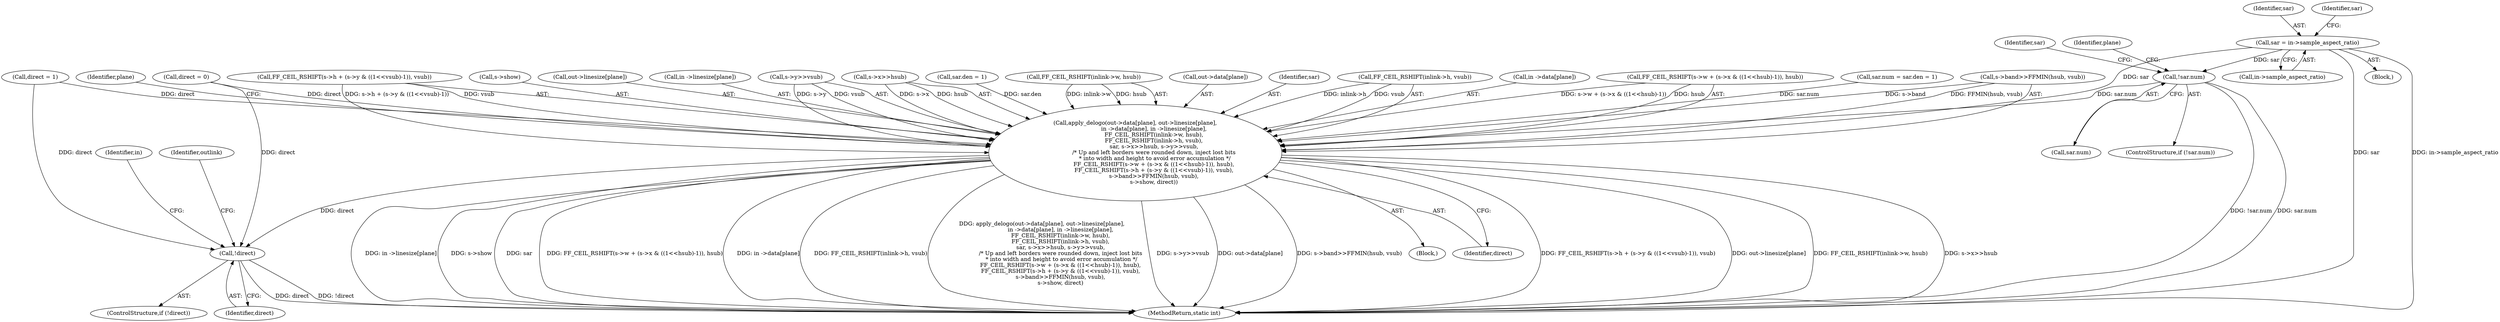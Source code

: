 digraph "0_FFmpeg_e43a0a232dbf6d3c161823c2e07c52e76227a1bc_0@pointer" {
"1000185" [label="(Call,sar = in->sample_aspect_ratio)"];
"1000191" [label="(Call,!sar.num)"];
"1000246" [label="(Call,apply_delogo(out->data[plane], out->linesize[plane],\n                     in ->data[plane], in ->linesize[plane],\n                     FF_CEIL_RSHIFT(inlink->w, hsub),\n                     FF_CEIL_RSHIFT(inlink->h, vsub),\n                     sar, s->x>>hsub, s->y>>vsub,\n                     /* Up and left borders were rounded down, inject lost bits\n                      * into width and height to avoid error accumulation */\n                     FF_CEIL_RSHIFT(s->w + (s->x & ((1<<hsub)-1)), hsub),\n                     FF_CEIL_RSHIFT(s->h + (s->y & ((1<<vsub)-1)), vsub),\n                     s->band>>FFMIN(hsub, vsub),\n                     s->show, direct))"];
"1000330" [label="(Call,!direct)"];
"1000191" [label="(Call,!sar.num)"];
"1000197" [label="(Identifier,sar)"];
"1000219" [label="(Block,)"];
"1000328" [label="(Identifier,direct)"];
"1000288" [label="(Call,FF_CEIL_RSHIFT(s->w + (s->x & ((1<<hsub)-1)), hsub))"];
"1000195" [label="(Call,sar.num = sar.den = 1)"];
"1000329" [label="(ControlStructure,if (!direct))"];
"1000318" [label="(Call,s->band>>FFMIN(hsub, vsub))"];
"1000218" [label="(Identifier,plane)"];
"1000192" [label="(Call,sar.num)"];
"1000206" [label="(Identifier,plane)"];
"1000187" [label="(Call,in->sample_aspect_ratio)"];
"1000303" [label="(Call,FF_CEIL_RSHIFT(s->h + (s->y & ((1<<vsub)-1)), vsub))"];
"1000325" [label="(Call,s->show)"];
"1000252" [label="(Call,out->linesize[plane])"];
"1000262" [label="(Call,in ->linesize[plane])"];
"1000154" [label="(Call,direct = 1)"];
"1000283" [label="(Call,s->y>>vsub)"];
"1000186" [label="(Identifier,sar)"];
"1000193" [label="(Identifier,sar)"];
"1000330" [label="(Call,!direct)"];
"1000331" [label="(Identifier,direct)"];
"1000278" [label="(Call,s->x>>hsub)"];
"1000190" [label="(ControlStructure,if (!sar.num))"];
"1000199" [label="(Call,sar.den = 1)"];
"1000267" [label="(Call,FF_CEIL_RSHIFT(inlink->w, hsub))"];
"1000339" [label="(MethodReturn,static int)"];
"1000246" [label="(Call,apply_delogo(out->data[plane], out->linesize[plane],\n                     in ->data[plane], in ->linesize[plane],\n                     FF_CEIL_RSHIFT(inlink->w, hsub),\n                     FF_CEIL_RSHIFT(inlink->h, vsub),\n                     sar, s->x>>hsub, s->y>>vsub,\n                     /* Up and left borders were rounded down, inject lost bits\n                      * into width and height to avoid error accumulation */\n                     FF_CEIL_RSHIFT(s->w + (s->x & ((1<<hsub)-1)), hsub),\n                     FF_CEIL_RSHIFT(s->h + (s->y & ((1<<vsub)-1)), vsub),\n                     s->band>>FFMIN(hsub, vsub),\n                     s->show, direct))"];
"1000334" [label="(Identifier,in)"];
"1000185" [label="(Call,sar = in->sample_aspect_ratio)"];
"1000105" [label="(Block,)"];
"1000247" [label="(Call,out->data[plane])"];
"1000337" [label="(Identifier,outlink)"];
"1000277" [label="(Identifier,sar)"];
"1000272" [label="(Call,FF_CEIL_RSHIFT(inlink->h, vsub))"];
"1000257" [label="(Call,in ->data[plane])"];
"1000145" [label="(Call,direct = 0)"];
"1000185" -> "1000105"  [label="AST: "];
"1000185" -> "1000187"  [label="CFG: "];
"1000186" -> "1000185"  [label="AST: "];
"1000187" -> "1000185"  [label="AST: "];
"1000193" -> "1000185"  [label="CFG: "];
"1000185" -> "1000339"  [label="DDG: sar"];
"1000185" -> "1000339"  [label="DDG: in->sample_aspect_ratio"];
"1000185" -> "1000191"  [label="DDG: sar"];
"1000185" -> "1000246"  [label="DDG: sar"];
"1000191" -> "1000190"  [label="AST: "];
"1000191" -> "1000192"  [label="CFG: "];
"1000192" -> "1000191"  [label="AST: "];
"1000197" -> "1000191"  [label="CFG: "];
"1000206" -> "1000191"  [label="CFG: "];
"1000191" -> "1000339"  [label="DDG: !sar.num"];
"1000191" -> "1000339"  [label="DDG: sar.num"];
"1000191" -> "1000246"  [label="DDG: sar.num"];
"1000246" -> "1000219"  [label="AST: "];
"1000246" -> "1000328"  [label="CFG: "];
"1000247" -> "1000246"  [label="AST: "];
"1000252" -> "1000246"  [label="AST: "];
"1000257" -> "1000246"  [label="AST: "];
"1000262" -> "1000246"  [label="AST: "];
"1000267" -> "1000246"  [label="AST: "];
"1000272" -> "1000246"  [label="AST: "];
"1000277" -> "1000246"  [label="AST: "];
"1000278" -> "1000246"  [label="AST: "];
"1000283" -> "1000246"  [label="AST: "];
"1000288" -> "1000246"  [label="AST: "];
"1000303" -> "1000246"  [label="AST: "];
"1000318" -> "1000246"  [label="AST: "];
"1000325" -> "1000246"  [label="AST: "];
"1000328" -> "1000246"  [label="AST: "];
"1000218" -> "1000246"  [label="CFG: "];
"1000246" -> "1000339"  [label="DDG: s->band>>FFMIN(hsub, vsub)"];
"1000246" -> "1000339"  [label="DDG: FF_CEIL_RSHIFT(s->h + (s->y & ((1<<vsub)-1)), vsub)"];
"1000246" -> "1000339"  [label="DDG: out->linesize[plane]"];
"1000246" -> "1000339"  [label="DDG: FF_CEIL_RSHIFT(inlink->w, hsub)"];
"1000246" -> "1000339"  [label="DDG: s->x>>hsub"];
"1000246" -> "1000339"  [label="DDG: in ->linesize[plane]"];
"1000246" -> "1000339"  [label="DDG: s->show"];
"1000246" -> "1000339"  [label="DDG: sar"];
"1000246" -> "1000339"  [label="DDG: FF_CEIL_RSHIFT(s->w + (s->x & ((1<<hsub)-1)), hsub)"];
"1000246" -> "1000339"  [label="DDG: in ->data[plane]"];
"1000246" -> "1000339"  [label="DDG: FF_CEIL_RSHIFT(inlink->h, vsub)"];
"1000246" -> "1000339"  [label="DDG: apply_delogo(out->data[plane], out->linesize[plane],\n                     in ->data[plane], in ->linesize[plane],\n                     FF_CEIL_RSHIFT(inlink->w, hsub),\n                     FF_CEIL_RSHIFT(inlink->h, vsub),\n                     sar, s->x>>hsub, s->y>>vsub,\n                     /* Up and left borders were rounded down, inject lost bits\n                      * into width and height to avoid error accumulation */\n                     FF_CEIL_RSHIFT(s->w + (s->x & ((1<<hsub)-1)), hsub),\n                     FF_CEIL_RSHIFT(s->h + (s->y & ((1<<vsub)-1)), vsub),\n                     s->band>>FFMIN(hsub, vsub),\n                     s->show, direct)"];
"1000246" -> "1000339"  [label="DDG: s->y>>vsub"];
"1000246" -> "1000339"  [label="DDG: out->data[plane]"];
"1000267" -> "1000246"  [label="DDG: inlink->w"];
"1000267" -> "1000246"  [label="DDG: hsub"];
"1000272" -> "1000246"  [label="DDG: inlink->h"];
"1000272" -> "1000246"  [label="DDG: vsub"];
"1000199" -> "1000246"  [label="DDG: sar.den"];
"1000195" -> "1000246"  [label="DDG: sar.num"];
"1000278" -> "1000246"  [label="DDG: s->x"];
"1000278" -> "1000246"  [label="DDG: hsub"];
"1000283" -> "1000246"  [label="DDG: s->y"];
"1000283" -> "1000246"  [label="DDG: vsub"];
"1000288" -> "1000246"  [label="DDG: s->w + (s->x & ((1<<hsub)-1))"];
"1000288" -> "1000246"  [label="DDG: hsub"];
"1000303" -> "1000246"  [label="DDG: s->h + (s->y & ((1<<vsub)-1))"];
"1000303" -> "1000246"  [label="DDG: vsub"];
"1000318" -> "1000246"  [label="DDG: s->band"];
"1000318" -> "1000246"  [label="DDG: FFMIN(hsub, vsub)"];
"1000154" -> "1000246"  [label="DDG: direct"];
"1000145" -> "1000246"  [label="DDG: direct"];
"1000246" -> "1000330"  [label="DDG: direct"];
"1000330" -> "1000329"  [label="AST: "];
"1000330" -> "1000331"  [label="CFG: "];
"1000331" -> "1000330"  [label="AST: "];
"1000334" -> "1000330"  [label="CFG: "];
"1000337" -> "1000330"  [label="CFG: "];
"1000330" -> "1000339"  [label="DDG: direct"];
"1000330" -> "1000339"  [label="DDG: !direct"];
"1000154" -> "1000330"  [label="DDG: direct"];
"1000145" -> "1000330"  [label="DDG: direct"];
}
